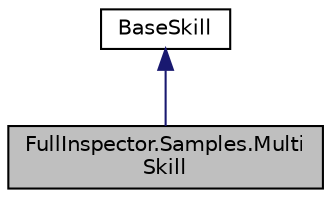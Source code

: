 digraph "FullInspector.Samples.MultiSkill"
{
  edge [fontname="Helvetica",fontsize="10",labelfontname="Helvetica",labelfontsize="10"];
  node [fontname="Helvetica",fontsize="10",shape=record];
  Node1 [label="FullInspector.Samples.Multi\lSkill",height=0.2,width=0.4,color="black", fillcolor="grey75", style="filled" fontcolor="black"];
  Node2 -> Node1 [dir="back",color="midnightblue",fontsize="10",style="solid",fontname="Helvetica"];
  Node2 [label="BaseSkill",height=0.2,width=0.4,color="black", fillcolor="white", style="filled",URL="$class_full_inspector_1_1_samples_1_1_base_skill.html"];
}
